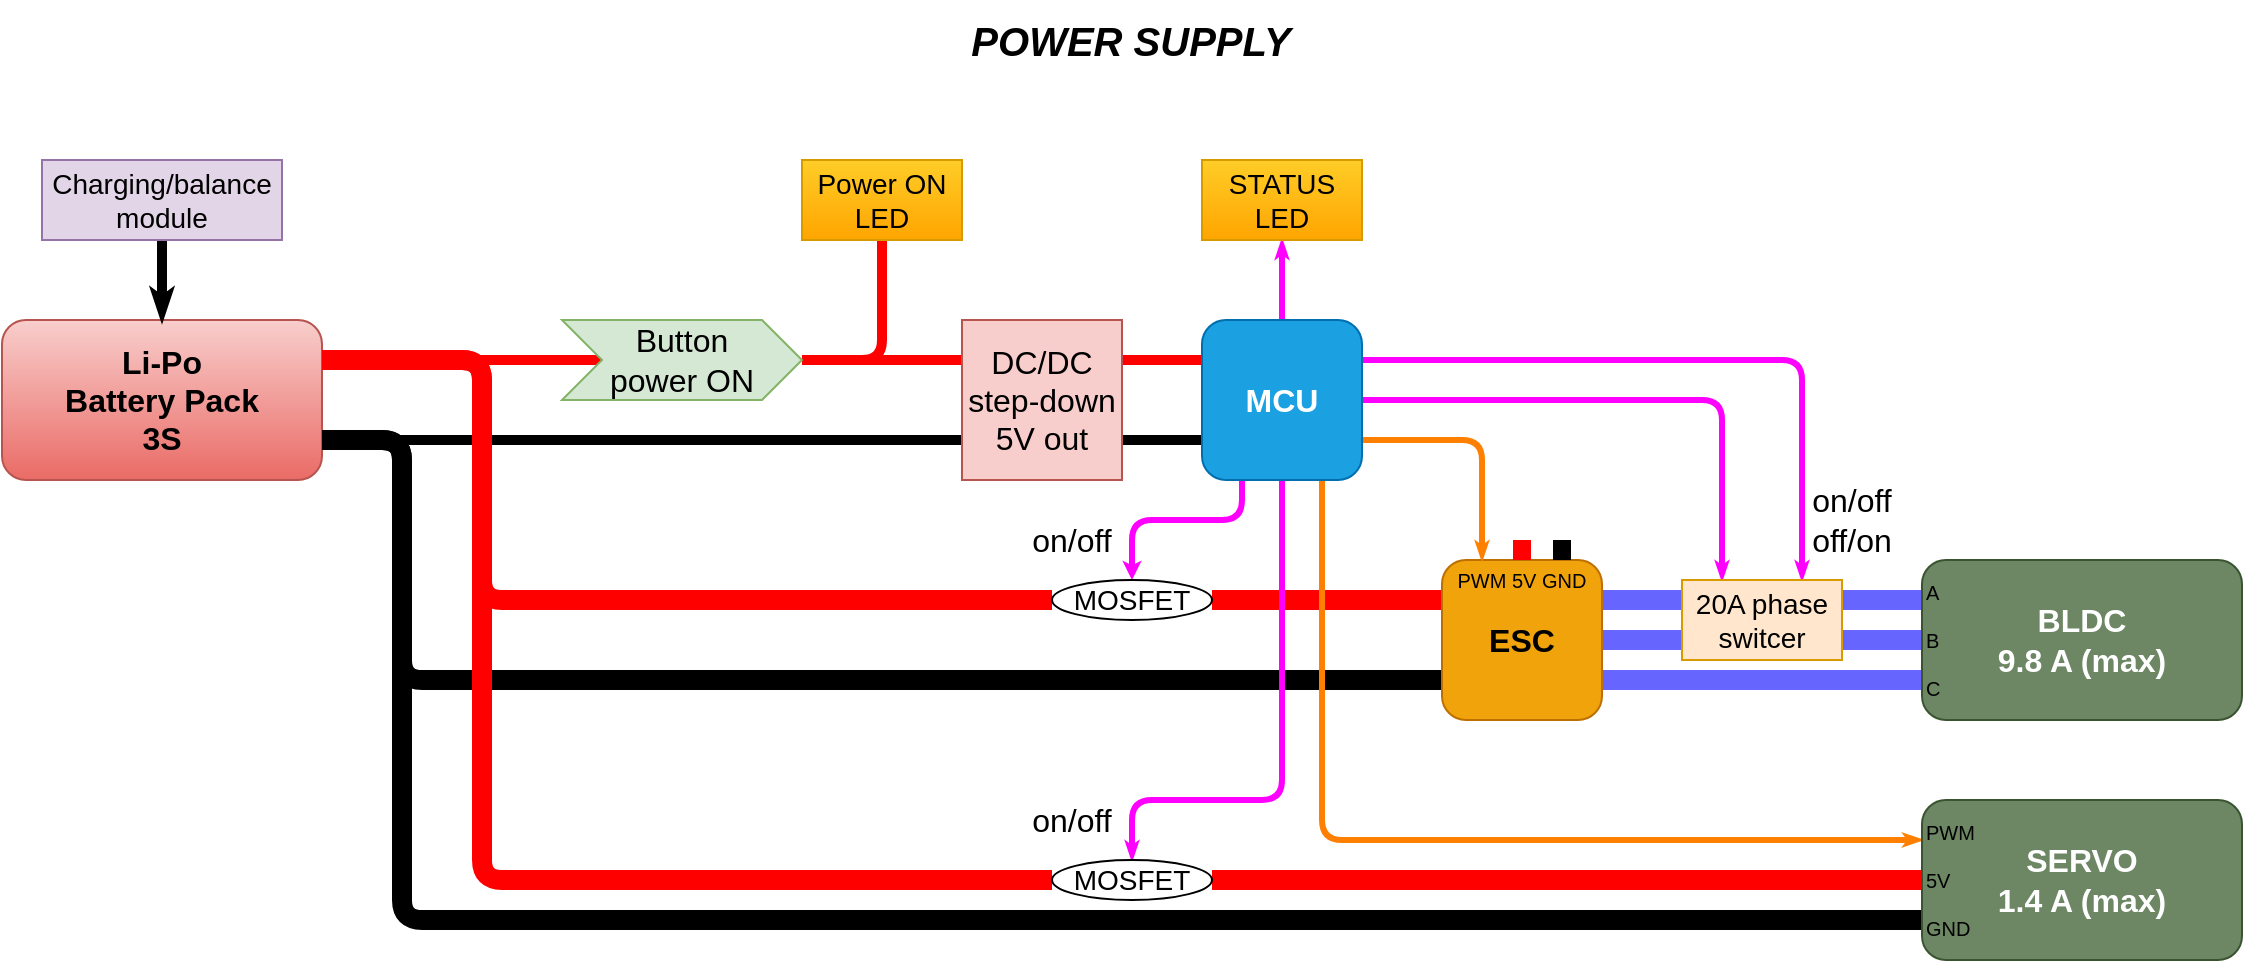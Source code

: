 <mxfile version="16.1.2" type="device"><diagram id="LEbQpBK_BzhCk1a9eABG" name="Power Supply"><mxGraphModel dx="1069" dy="641" grid="1" gridSize="10" guides="1" tooltips="1" connect="1" arrows="1" fold="1" page="1" pageScale="1" pageWidth="1169" pageHeight="827" background="none" math="0" shadow="0"><root><mxCell id="0"/><mxCell id="1" parent="0"/><mxCell id="hRBoX0cKJv2C7A1c1I82-8" value="POWER SUPPLY" style="text;html=1;strokeColor=none;fillColor=none;align=center;verticalAlign=middle;whiteSpace=wrap;rounded=0;fontStyle=3;fontSize=20;" parent="1" vertex="1"><mxGeometry x="497" y="160" width="175" height="40" as="geometry"/></mxCell><mxCell id="IQkqpcg_aR8TNY4zDNnI-1" style="edgeStyle=orthogonalEdgeStyle;rounded=1;orthogonalLoop=1;jettySize=auto;html=1;exitX=1;exitY=0.75;exitDx=0;exitDy=0;entryX=0;entryY=0.75;entryDx=0;entryDy=0;endArrow=none;endFill=0;strokeColor=#000000;strokeWidth=5;" parent="1" source="IQkqpcg_aR8TNY4zDNnI-4" target="IQkqpcg_aR8TNY4zDNnI-7" edge="1"><mxGeometry relative="1" as="geometry"/></mxCell><mxCell id="IQkqpcg_aR8TNY4zDNnI-2" style="edgeStyle=orthogonalEdgeStyle;rounded=1;orthogonalLoop=1;jettySize=auto;html=1;exitX=1;exitY=0.25;exitDx=0;exitDy=0;entryX=0;entryY=0.5;entryDx=0;entryDy=0;endArrow=none;endFill=0;strokeColor=#FF0000;strokeWidth=5;" parent="1" source="IQkqpcg_aR8TNY4zDNnI-4" target="IQkqpcg_aR8TNY4zDNnI-34" edge="1"><mxGeometry relative="1" as="geometry"><mxPoint x="280" y="340" as="targetPoint"/><Array as="points"/></mxGeometry></mxCell><mxCell id="IQkqpcg_aR8TNY4zDNnI-3" style="edgeStyle=orthogonalEdgeStyle;rounded=1;orthogonalLoop=1;jettySize=auto;html=1;entryX=0;entryY=0.75;entryDx=0;entryDy=0;endArrow=none;endFill=0;strokeColor=#000000;strokeWidth=10;exitX=1;exitY=0.75;exitDx=0;exitDy=0;" parent="1" source="IQkqpcg_aR8TNY4zDNnI-4" target="IQkqpcg_aR8TNY4zDNnI-15" edge="1"><mxGeometry relative="1" as="geometry"><mxPoint x="270" y="520" as="sourcePoint"/><Array as="points"><mxPoint x="220" y="380"/><mxPoint x="220" y="500"/></Array></mxGeometry></mxCell><mxCell id="IQkqpcg_aR8TNY4zDNnI-4" value="Li-Po&lt;br&gt;Battery Pack&lt;br&gt;3S" style="rounded=1;whiteSpace=wrap;html=1;fillColor=#f8cecc;strokeColor=#b85450;gradientColor=#ea6b66;fontSize=16;fontStyle=1;glass=0;shadow=0;sketch=0;" parent="1" vertex="1"><mxGeometry x="20" y="320" width="160" height="80" as="geometry"/></mxCell><mxCell id="IQkqpcg_aR8TNY4zDNnI-5" style="edgeStyle=orthogonalEdgeStyle;rounded=0;orthogonalLoop=1;jettySize=auto;html=1;exitX=1;exitY=0.25;exitDx=0;exitDy=0;entryX=0;entryY=0.25;entryDx=0;entryDy=0;endArrow=none;endFill=0;strokeColor=#FF0000;strokeWidth=5;" parent="1" source="IQkqpcg_aR8TNY4zDNnI-7" edge="1"><mxGeometry relative="1" as="geometry"><mxPoint x="620" y="340" as="targetPoint"/></mxGeometry></mxCell><mxCell id="IQkqpcg_aR8TNY4zDNnI-6" style="edgeStyle=orthogonalEdgeStyle;rounded=0;orthogonalLoop=1;jettySize=auto;html=1;exitX=1;exitY=0.75;exitDx=0;exitDy=0;entryX=0;entryY=0.75;entryDx=0;entryDy=0;endArrow=none;endFill=0;strokeColor=#000000;strokeWidth=5;" parent="1" source="IQkqpcg_aR8TNY4zDNnI-7" edge="1"><mxGeometry relative="1" as="geometry"><mxPoint x="620" y="380" as="targetPoint"/></mxGeometry></mxCell><mxCell id="IQkqpcg_aR8TNY4zDNnI-7" value="DC/DC step-down&lt;br&gt;5V out" style="rounded=0;whiteSpace=wrap;html=1;fillColor=#f8cecc;strokeColor=#b85450;" parent="1" vertex="1"><mxGeometry x="500" y="320" width="80" height="80" as="geometry"/></mxCell><mxCell id="IQkqpcg_aR8TNY4zDNnI-8" style="edgeStyle=orthogonalEdgeStyle;rounded=0;orthogonalLoop=1;jettySize=auto;html=1;exitX=1;exitY=0.5;exitDx=0;exitDy=0;entryX=0;entryY=0.25;entryDx=0;entryDy=0;endArrow=none;endFill=0;strokeColor=#FF0000;strokeWidth=5;startArrow=none;" parent="1" source="IQkqpcg_aR8TNY4zDNnI-34" target="IQkqpcg_aR8TNY4zDNnI-7" edge="1"><mxGeometry relative="1" as="geometry"><mxPoint x="420" y="340" as="sourcePoint"/></mxGeometry></mxCell><mxCell id="IQkqpcg_aR8TNY4zDNnI-9" style="edgeStyle=orthogonalEdgeStyle;rounded=1;orthogonalLoop=1;jettySize=auto;html=1;entryX=1;entryY=0.25;entryDx=0;entryDy=0;endArrow=none;endFill=0;strokeColor=#FF0000;strokeWidth=10;exitX=0;exitY=0.5;exitDx=0;exitDy=0;" parent="1" source="IQkqpcg_aR8TNY4zDNnI-31" target="IQkqpcg_aR8TNY4zDNnI-4" edge="1"><mxGeometry relative="1" as="geometry"><mxPoint x="620" y="460" as="sourcePoint"/><mxPoint x="140" y="340" as="targetPoint"/><Array as="points"><mxPoint x="260" y="460"/><mxPoint x="260" y="340"/></Array></mxGeometry></mxCell><mxCell id="IQkqpcg_aR8TNY4zDNnI-10" style="edgeStyle=orthogonalEdgeStyle;rounded=1;orthogonalLoop=1;jettySize=auto;html=1;entryX=0;entryY=0.25;entryDx=0;entryDy=0;endArrow=none;endFill=0;strokeColor=#FF0000;strokeWidth=10;exitX=1;exitY=0.5;exitDx=0;exitDy=0;" parent="1" source="IQkqpcg_aR8TNY4zDNnI-31" target="IQkqpcg_aR8TNY4zDNnI-15" edge="1"><mxGeometry relative="1" as="geometry"><mxPoint x="800" y="460" as="sourcePoint"/></mxGeometry></mxCell><mxCell id="IQkqpcg_aR8TNY4zDNnI-11" style="edgeStyle=orthogonalEdgeStyle;rounded=1;orthogonalLoop=1;jettySize=auto;html=1;exitX=1;exitY=0.25;exitDx=0;exitDy=0;entryX=0;entryY=0.25;entryDx=0;entryDy=0;fontSize=14;endArrow=none;endFill=0;strokeColor=#6666FF;strokeWidth=10;" parent="1" source="IQkqpcg_aR8TNY4zDNnI-15" target="IQkqpcg_aR8TNY4zDNnI-36" edge="1"><mxGeometry relative="1" as="geometry"/></mxCell><mxCell id="IQkqpcg_aR8TNY4zDNnI-12" style="edgeStyle=orthogonalEdgeStyle;rounded=1;orthogonalLoop=1;jettySize=auto;html=1;exitX=1;exitY=0.5;exitDx=0;exitDy=0;entryX=0;entryY=0.75;entryDx=0;entryDy=0;fontSize=14;endArrow=none;endFill=0;strokeColor=#6666FF;strokeWidth=10;" parent="1" source="IQkqpcg_aR8TNY4zDNnI-15" target="IQkqpcg_aR8TNY4zDNnI-36" edge="1"><mxGeometry relative="1" as="geometry"/></mxCell><mxCell id="IQkqpcg_aR8TNY4zDNnI-13" style="edgeStyle=orthogonalEdgeStyle;rounded=1;orthogonalLoop=1;jettySize=auto;html=1;exitX=1;exitY=0.75;exitDx=0;exitDy=0;entryX=0;entryY=0.75;entryDx=0;entryDy=0;fontSize=14;endArrow=none;endFill=0;strokeColor=#6666FF;strokeWidth=10;" parent="1" source="IQkqpcg_aR8TNY4zDNnI-15" target="IQkqpcg_aR8TNY4zDNnI-18" edge="1"><mxGeometry relative="1" as="geometry"/></mxCell><mxCell id="IQkqpcg_aR8TNY4zDNnI-14" style="edgeStyle=orthogonalEdgeStyle;rounded=1;orthogonalLoop=1;jettySize=auto;html=1;exitX=1;exitY=0.25;exitDx=0;exitDy=0;fontSize=14;endArrow=none;endFill=0;strokeColor=#FF0000;strokeWidth=10;entryX=0;entryY=0.5;entryDx=0;entryDy=0;" parent="1" source="IQkqpcg_aR8TNY4zDNnI-4" target="IQkqpcg_aR8TNY4zDNnI-35" edge="1"><mxGeometry relative="1" as="geometry"><mxPoint x="780" y="360" as="targetPoint"/><Array as="points"><mxPoint x="260" y="340"/><mxPoint x="260" y="600"/></Array></mxGeometry></mxCell><mxCell id="IQkqpcg_aR8TNY4zDNnI-15" value="ESC" style="rounded=1;whiteSpace=wrap;html=1;fillColor=#f0a30a;strokeColor=#BD7000;fontSize=16;fontStyle=1;fontColor=#000000;" parent="1" vertex="1"><mxGeometry x="740" y="440" width="80" height="80" as="geometry"/></mxCell><mxCell id="IQkqpcg_aR8TNY4zDNnI-16" style="edgeStyle=orthogonalEdgeStyle;rounded=1;orthogonalLoop=1;jettySize=auto;html=1;exitX=0;exitY=0.5;exitDx=0;exitDy=0;entryX=1;entryY=0.75;entryDx=0;entryDy=0;fontSize=14;endArrow=none;endFill=0;strokeColor=#6666FF;strokeWidth=10;" parent="1" source="IQkqpcg_aR8TNY4zDNnI-18" target="IQkqpcg_aR8TNY4zDNnI-36" edge="1"><mxGeometry relative="1" as="geometry"/></mxCell><mxCell id="IQkqpcg_aR8TNY4zDNnI-17" style="edgeStyle=orthogonalEdgeStyle;rounded=1;orthogonalLoop=1;jettySize=auto;html=1;exitX=0;exitY=0.25;exitDx=0;exitDy=0;entryX=1;entryY=0.25;entryDx=0;entryDy=0;fontSize=14;endArrow=none;endFill=0;strokeColor=#6666FF;strokeWidth=10;" parent="1" source="IQkqpcg_aR8TNY4zDNnI-18" target="IQkqpcg_aR8TNY4zDNnI-36" edge="1"><mxGeometry relative="1" as="geometry"/></mxCell><mxCell id="IQkqpcg_aR8TNY4zDNnI-18" value="&lt;font style=&quot;font-size: 16px&quot;&gt;&lt;b&gt;BLDC&lt;br&gt;9.8 A (max)&lt;br&gt;&lt;/b&gt;&lt;/font&gt;" style="rounded=1;whiteSpace=wrap;html=1;fillColor=#6d8764;strokeColor=#3A5431;fontColor=#ffffff;" parent="1" vertex="1"><mxGeometry x="980" y="440" width="160" height="80" as="geometry"/></mxCell><mxCell id="IQkqpcg_aR8TNY4zDNnI-19" style="edgeStyle=orthogonalEdgeStyle;orthogonalLoop=1;jettySize=auto;html=1;exitX=0.25;exitY=1;exitDx=0;exitDy=0;entryX=0.5;entryY=0;entryDx=0;entryDy=0;fontSize=14;endArrow=classic;endFill=1;strokeColor=#FF00FF;strokeWidth=3;rounded=1;endSize=0;" parent="1" source="IQkqpcg_aR8TNY4zDNnI-26" target="IQkqpcg_aR8TNY4zDNnI-31" edge="1"><mxGeometry relative="1" as="geometry"><Array as="points"><mxPoint x="640" y="420"/><mxPoint x="585" y="420"/></Array></mxGeometry></mxCell><mxCell id="IQkqpcg_aR8TNY4zDNnI-20" style="edgeStyle=orthogonalEdgeStyle;rounded=1;orthogonalLoop=1;jettySize=auto;html=1;exitX=0.5;exitY=1;exitDx=0;exitDy=0;entryX=0.5;entryY=0;entryDx=0;entryDy=0;fontSize=14;endArrow=classicThin;endFill=1;strokeColor=#FF00FF;strokeWidth=3;endSize=0;" parent="1" source="IQkqpcg_aR8TNY4zDNnI-26" target="IQkqpcg_aR8TNY4zDNnI-35" edge="1"><mxGeometry relative="1" as="geometry"><Array as="points"><mxPoint x="660" y="560"/><mxPoint x="585" y="560"/></Array></mxGeometry></mxCell><mxCell id="IQkqpcg_aR8TNY4zDNnI-22" style="edgeStyle=orthogonalEdgeStyle;rounded=1;orthogonalLoop=1;jettySize=auto;html=1;exitX=1;exitY=0.75;exitDx=0;exitDy=0;entryX=0.25;entryY=0;entryDx=0;entryDy=0;fontSize=14;startArrow=none;startFill=0;endArrow=classicThin;endFill=1;startSize=0;endSize=0;strokeColor=#FF8000;strokeWidth=3;" parent="1" source="IQkqpcg_aR8TNY4zDNnI-26" target="IQkqpcg_aR8TNY4zDNnI-15" edge="1"><mxGeometry relative="1" as="geometry"><Array as="points"><mxPoint x="760" y="380"/></Array></mxGeometry></mxCell><mxCell id="IQkqpcg_aR8TNY4zDNnI-23" style="edgeStyle=orthogonalEdgeStyle;rounded=1;orthogonalLoop=1;jettySize=auto;html=1;exitX=1;exitY=0.5;exitDx=0;exitDy=0;entryX=0.25;entryY=0;entryDx=0;entryDy=0;fontSize=14;startArrow=none;startFill=0;endArrow=classicThin;endFill=1;startSize=0;endSize=0;strokeColor=#FF00FF;strokeWidth=3;" parent="1" source="IQkqpcg_aR8TNY4zDNnI-26" target="IQkqpcg_aR8TNY4zDNnI-36" edge="1"><mxGeometry relative="1" as="geometry"/></mxCell><mxCell id="IQkqpcg_aR8TNY4zDNnI-24" style="edgeStyle=orthogonalEdgeStyle;rounded=1;orthogonalLoop=1;jettySize=auto;html=1;exitX=1;exitY=0.25;exitDx=0;exitDy=0;entryX=0.75;entryY=0;entryDx=0;entryDy=0;fontSize=14;startArrow=none;startFill=0;endArrow=classicThin;endFill=1;startSize=0;endSize=0;strokeColor=#FF00FF;strokeWidth=3;" parent="1" source="IQkqpcg_aR8TNY4zDNnI-26" target="IQkqpcg_aR8TNY4zDNnI-36" edge="1"><mxGeometry relative="1" as="geometry"/></mxCell><mxCell id="IQkqpcg_aR8TNY4zDNnI-25" style="edgeStyle=orthogonalEdgeStyle;rounded=1;orthogonalLoop=1;jettySize=auto;html=1;exitX=0.75;exitY=1;exitDx=0;exitDy=0;fontSize=14;startArrow=none;startFill=0;endArrow=classicThin;endFill=1;startSize=0;endSize=0;strokeColor=#FF8000;strokeWidth=3;entryX=0;entryY=0.25;entryDx=0;entryDy=0;" parent="1" source="IQkqpcg_aR8TNY4zDNnI-26" edge="1" target="IQkqpcg_aR8TNY4zDNnI-29"><mxGeometry relative="1" as="geometry"><mxPoint x="840" y="620" as="targetPoint"/><Array as="points"><mxPoint x="680" y="580"/></Array></mxGeometry></mxCell><mxCell id="IQkqpcg_aR8TNY4zDNnI-46" style="edgeStyle=orthogonalEdgeStyle;rounded=1;orthogonalLoop=1;jettySize=auto;html=1;exitX=0.5;exitY=0;exitDx=0;exitDy=0;entryX=0.5;entryY=1;entryDx=0;entryDy=0;endArrow=classicThin;endFill=1;endSize=0;strokeColor=#FF00FF;strokeWidth=3;" parent="1" source="IQkqpcg_aR8TNY4zDNnI-26" target="IQkqpcg_aR8TNY4zDNnI-45" edge="1"><mxGeometry relative="1" as="geometry"/></mxCell><mxCell id="IQkqpcg_aR8TNY4zDNnI-26" value="&lt;b&gt;MCU&lt;/b&gt;" style="rounded=1;whiteSpace=wrap;html=1;fontSize=16;fillColor=#1ba1e2;fontColor=#ffffff;strokeColor=#006EAF;" parent="1" vertex="1"><mxGeometry x="620" y="320" width="80" height="80" as="geometry"/></mxCell><mxCell id="IQkqpcg_aR8TNY4zDNnI-27" style="edgeStyle=orthogonalEdgeStyle;rounded=1;orthogonalLoop=1;jettySize=auto;html=1;exitX=0;exitY=0.5;exitDx=0;exitDy=0;entryX=1;entryY=0.5;entryDx=0;entryDy=0;fontSize=14;endArrow=none;endFill=0;strokeColor=#FF0000;strokeWidth=10;" parent="1" source="IQkqpcg_aR8TNY4zDNnI-29" target="IQkqpcg_aR8TNY4zDNnI-35" edge="1"><mxGeometry relative="1" as="geometry"><Array as="points"><mxPoint x="770" y="600"/><mxPoint x="770" y="600"/></Array></mxGeometry></mxCell><mxCell id="IQkqpcg_aR8TNY4zDNnI-28" style="edgeStyle=orthogonalEdgeStyle;rounded=1;orthogonalLoop=1;jettySize=auto;html=1;fontSize=14;endArrow=none;endFill=0;strokeColor=#000000;strokeWidth=10;entryX=1;entryY=0.75;entryDx=0;entryDy=0;exitX=0;exitY=0.75;exitDx=0;exitDy=0;" parent="1" source="IQkqpcg_aR8TNY4zDNnI-29" target="IQkqpcg_aR8TNY4zDNnI-4" edge="1"><mxGeometry relative="1" as="geometry"><mxPoint x="760" y="550" as="targetPoint"/><mxPoint x="560" y="600" as="sourcePoint"/><Array as="points"><mxPoint x="220" y="620"/><mxPoint x="220" y="380"/></Array></mxGeometry></mxCell><mxCell id="IQkqpcg_aR8TNY4zDNnI-29" value="&lt;font style=&quot;font-size: 16px&quot;&gt;&lt;b&gt;SERVO&lt;br&gt;1.4 A (max)&lt;br&gt;&lt;/b&gt;&lt;/font&gt;" style="rounded=1;whiteSpace=wrap;html=1;fillColor=#6d8764;strokeColor=#3A5431;fontColor=#ffffff;" parent="1" vertex="1"><mxGeometry x="980" y="560" width="160" height="80" as="geometry"/></mxCell><mxCell id="IQkqpcg_aR8TNY4zDNnI-31" value="MOSFET" style="ellipse;whiteSpace=wrap;html=1;fontSize=14;" parent="1" vertex="1"><mxGeometry x="545" y="450" width="80" height="20" as="geometry"/></mxCell><mxCell id="IQkqpcg_aR8TNY4zDNnI-32" value="DC/DC step-down&lt;br style=&quot;font-size: 16px;&quot;&gt;5V out" style="rounded=0;whiteSpace=wrap;html=1;fillColor=#f8cecc;strokeColor=#b85450;fontSize=16;" parent="1" vertex="1"><mxGeometry x="500" y="320" width="80" height="80" as="geometry"/></mxCell><mxCell id="IQkqpcg_aR8TNY4zDNnI-33" value="on/off" style="text;html=1;strokeColor=none;fillColor=none;align=center;verticalAlign=middle;whiteSpace=wrap;rounded=0;fontSize=16;" parent="1" vertex="1"><mxGeometry x="530" y="420" width="50" height="20" as="geometry"/></mxCell><mxCell id="IQkqpcg_aR8TNY4zDNnI-44" style="edgeStyle=orthogonalEdgeStyle;rounded=1;orthogonalLoop=1;jettySize=auto;html=1;entryX=0.5;entryY=1;entryDx=0;entryDy=0;strokeWidth=5;strokeColor=#FF0000;endSize=0;endArrow=none;endFill=0;exitX=1;exitY=0.5;exitDx=0;exitDy=0;" parent="1" source="IQkqpcg_aR8TNY4zDNnI-34" target="IQkqpcg_aR8TNY4zDNnI-43" edge="1"><mxGeometry relative="1" as="geometry"/></mxCell><mxCell id="IQkqpcg_aR8TNY4zDNnI-34" value="Button&lt;br&gt;power ON" style="shape=step;perimeter=stepPerimeter;whiteSpace=wrap;html=1;fixedSize=1;fillColor=#d5e8d4;strokeColor=#82b366;fontSize=16;" parent="1" vertex="1"><mxGeometry x="300" y="320" width="120" height="40" as="geometry"/></mxCell><mxCell id="IQkqpcg_aR8TNY4zDNnI-35" value="MOSFET" style="ellipse;whiteSpace=wrap;html=1;fontSize=14;rotation=0;" parent="1" vertex="1"><mxGeometry x="545" y="590" width="80" height="20" as="geometry"/></mxCell><mxCell id="IQkqpcg_aR8TNY4zDNnI-36" value="20A phase switcer" style="rounded=0;whiteSpace=wrap;html=1;fontSize=14;fillColor=#ffe6cc;strokeColor=#d79b00;" parent="1" vertex="1"><mxGeometry x="860" y="450" width="80" height="40" as="geometry"/></mxCell><mxCell id="IQkqpcg_aR8TNY4zDNnI-37" value="on/off" style="text;html=1;strokeColor=none;fillColor=none;align=center;verticalAlign=middle;whiteSpace=wrap;rounded=0;fontSize=16;" parent="1" vertex="1"><mxGeometry x="530" y="560" width="50" height="20" as="geometry"/></mxCell><mxCell id="IQkqpcg_aR8TNY4zDNnI-38" value="on/off&lt;br&gt;off/on" style="text;html=1;strokeColor=none;fillColor=none;align=center;verticalAlign=middle;whiteSpace=wrap;rounded=0;fontSize=16;" parent="1" vertex="1"><mxGeometry x="920" y="405" width="50" height="30" as="geometry"/></mxCell><mxCell id="IQkqpcg_aR8TNY4zDNnI-43" value="Power ON LED" style="whiteSpace=wrap;html=1;fontSize=14;rounded=0;fillColor=#ffcd28;gradientColor=#ffa500;strokeColor=#d79b00;" parent="1" vertex="1"><mxGeometry x="420" y="240" width="80" height="40" as="geometry"/></mxCell><mxCell id="IQkqpcg_aR8TNY4zDNnI-45" value="STATUS LED" style="whiteSpace=wrap;html=1;fontSize=14;rounded=0;fillColor=#ffcd28;gradientColor=#ffa500;strokeColor=#d79b00;" parent="1" vertex="1"><mxGeometry x="620" y="240" width="80" height="40" as="geometry"/></mxCell><mxCell id="IQkqpcg_aR8TNY4zDNnI-49" style="edgeStyle=orthogonalEdgeStyle;rounded=1;orthogonalLoop=1;jettySize=auto;html=1;entryX=0.5;entryY=0;entryDx=0;entryDy=0;endArrow=classicThin;endFill=1;endSize=0;strokeColor=#000000;strokeWidth=5;startSize=0;" parent="1" source="IQkqpcg_aR8TNY4zDNnI-47" target="IQkqpcg_aR8TNY4zDNnI-4" edge="1"><mxGeometry relative="1" as="geometry"/></mxCell><mxCell id="IQkqpcg_aR8TNY4zDNnI-47" value="Charging/balance&lt;br&gt;module" style="rounded=0;whiteSpace=wrap;html=1;fillColor=#e1d5e7;strokeColor=#9673a6;fontSize=14;" parent="1" vertex="1"><mxGeometry x="40" y="240" width="120" height="40" as="geometry"/></mxCell><mxCell id="voj8xW2I_mGTjlNnSRZ0-3" value="" style="endArrow=none;html=1;strokeWidth=9;curved=1;exitX=0.75;exitY=0;exitDx=0;exitDy=0;" edge="1" parent="1" source="IQkqpcg_aR8TNY4zDNnI-15"><mxGeometry width="50" height="50" relative="1" as="geometry"><mxPoint x="800" y="530" as="sourcePoint"/><mxPoint x="800" y="430" as="targetPoint"/></mxGeometry></mxCell><mxCell id="voj8xW2I_mGTjlNnSRZ0-4" value="" style="endArrow=none;html=1;strokeWidth=9;curved=1;strokeColor=#FF0000;exitX=0.5;exitY=0;exitDx=0;exitDy=0;" edge="1" parent="1" source="IQkqpcg_aR8TNY4zDNnI-15"><mxGeometry width="50" height="50" relative="1" as="geometry"><mxPoint x="780" y="530" as="sourcePoint"/><mxPoint x="780" y="430" as="targetPoint"/></mxGeometry></mxCell><mxCell id="voj8xW2I_mGTjlNnSRZ0-5" value="PWM 5V GND" style="text;html=1;strokeColor=none;fillColor=none;align=center;verticalAlign=middle;whiteSpace=wrap;rounded=0;fontSize=10;" vertex="1" parent="1"><mxGeometry x="740" y="440" width="80" height="20" as="geometry"/></mxCell><mxCell id="voj8xW2I_mGTjlNnSRZ0-6" value="PWM&lt;br&gt;&lt;br&gt;5V&lt;br&gt;&lt;br&gt;GND" style="text;html=1;strokeColor=none;fillColor=none;align=left;verticalAlign=middle;whiteSpace=wrap;rounded=0;fontSize=10;" vertex="1" parent="1"><mxGeometry x="980" y="560" width="30" height="80" as="geometry"/></mxCell><mxCell id="voj8xW2I_mGTjlNnSRZ0-7" value="A&lt;br&gt;&lt;br&gt;B&lt;br&gt;&lt;br&gt;C" style="text;html=1;strokeColor=none;fillColor=none;align=left;verticalAlign=middle;whiteSpace=wrap;rounded=0;fontSize=10;" vertex="1" parent="1"><mxGeometry x="980" y="440" width="30" height="80" as="geometry"/></mxCell></root></mxGraphModel></diagram></mxfile>